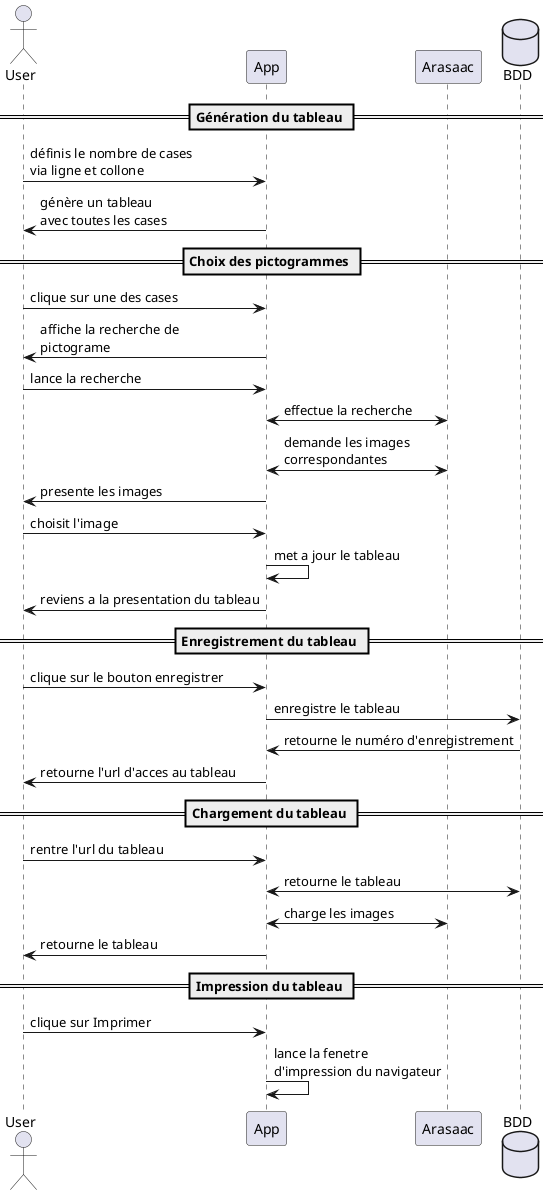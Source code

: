 @startuml SequenceDuMVP

actor User as u
participant App as a
participant Arasaac as s
database BDD as b
== Génération du tableau ==
u -> a :définis le nombre de cases\nvia ligne et collone
a -> u :génère un tableau\navec toutes les cases

== Choix des pictogrammes ==
u -> a :clique sur une des cases
a -> u :affiche la recherche de\npictograme

u -> a : lance la recherche
a <-> s : effectue la recherche
a <-> s : demande les images\ncorrespondantes
a -> u : presente les images 
u -> a : choisit l'image
a -> a : met a jour le tableau
a -> u : reviens a la presentation du tableau

== Enregistrement du tableau ==

u -> a : clique sur le bouton enregistrer
a -> b : enregistre le tableau
b -> a : retourne le numéro d'enregistrement
a -> u : retourne l'url d'acces au tableau

== Chargement du tableau ==

u -> a : rentre l'url du tableau
a <-> b : retourne le tableau
a <-> s : charge les images
a -> u : retourne le tableau

== Impression du tableau ==

u -> a :clique sur Imprimer
a -> a : lance la fenetre\nd'impression du navigateur


@enduml